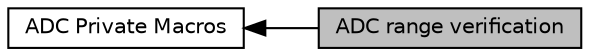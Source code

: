 digraph "ADC range verification"
{
  edge [fontname="Helvetica",fontsize="10",labelfontname="Helvetica",labelfontsize="10"];
  node [fontname="Helvetica",fontsize="10",shape=box];
  rankdir=LR;
  Node2 [label="ADC Private Macros",height=0.2,width=0.4,color="black", fillcolor="white", style="filled",URL="$group___a_d_c___private___macros.html",tooltip=" "];
  Node1 [label="ADC range verification",height=0.2,width=0.4,color="black", fillcolor="grey75", style="filled", fontcolor="black",tooltip=" "];
  Node2->Node1 [shape=plaintext, dir="back", style="solid"];
}
